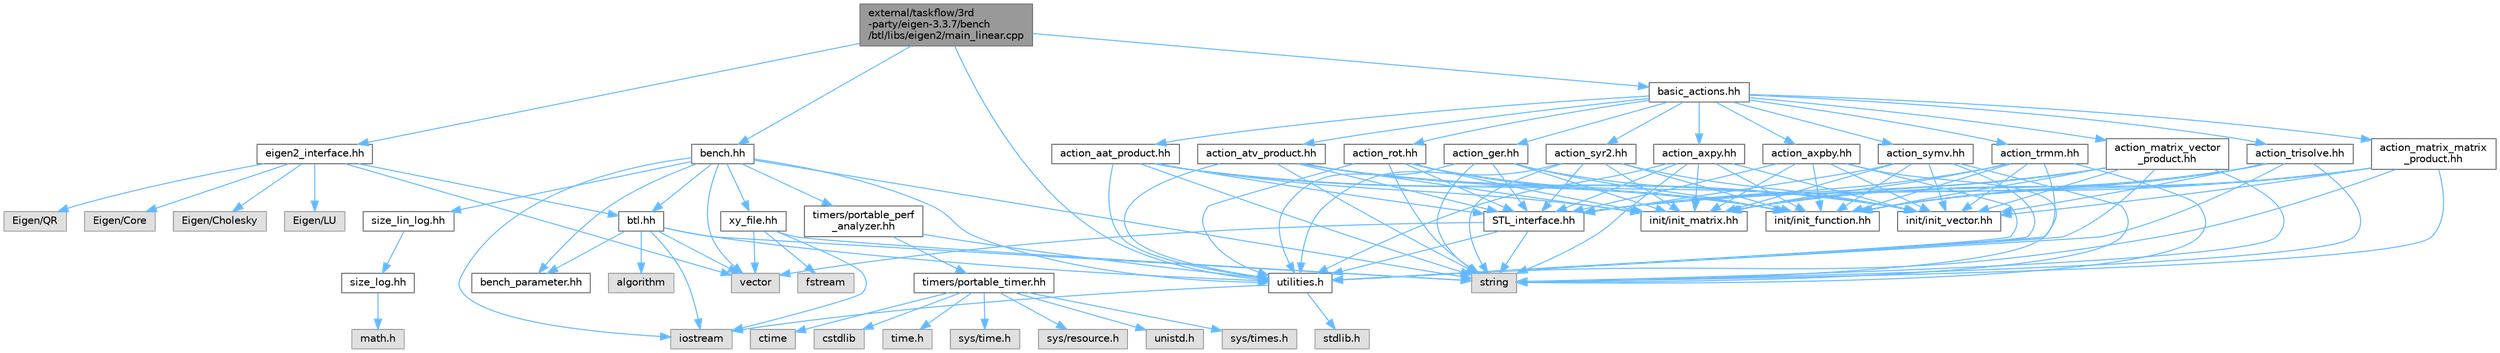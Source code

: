 digraph "external/taskflow/3rd-party/eigen-3.3.7/bench/btl/libs/eigen2/main_linear.cpp"
{
 // LATEX_PDF_SIZE
  bgcolor="transparent";
  edge [fontname=Helvetica,fontsize=10,labelfontname=Helvetica,labelfontsize=10];
  node [fontname=Helvetica,fontsize=10,shape=box,height=0.2,width=0.4];
  Node1 [id="Node000001",label="external/taskflow/3rd\l-party/eigen-3.3.7/bench\l/btl/libs/eigen2/main_linear.cpp",height=0.2,width=0.4,color="gray40", fillcolor="grey60", style="filled", fontcolor="black",tooltip=" "];
  Node1 -> Node2 [id="edge1_Node000001_Node000002",color="steelblue1",style="solid",tooltip=" "];
  Node2 [id="Node000002",label="utilities.h",height=0.2,width=0.4,color="grey40", fillcolor="white", style="filled",URL="$utilities_8h.html",tooltip=" "];
  Node2 -> Node3 [id="edge2_Node000002_Node000003",color="steelblue1",style="solid",tooltip=" "];
  Node3 [id="Node000003",label="stdlib.h",height=0.2,width=0.4,color="grey60", fillcolor="#E0E0E0", style="filled",tooltip=" "];
  Node2 -> Node4 [id="edge3_Node000002_Node000004",color="steelblue1",style="solid",tooltip=" "];
  Node4 [id="Node000004",label="iostream",height=0.2,width=0.4,color="grey60", fillcolor="#E0E0E0", style="filled",tooltip=" "];
  Node1 -> Node5 [id="edge4_Node000001_Node000005",color="steelblue1",style="solid",tooltip=" "];
  Node5 [id="Node000005",label="eigen2_interface.hh",height=0.2,width=0.4,color="grey40", fillcolor="white", style="filled",URL="$eigen2__interface_8hh.html",tooltip=" "];
  Node5 -> Node6 [id="edge5_Node000005_Node000006",color="steelblue1",style="solid",tooltip=" "];
  Node6 [id="Node000006",label="Eigen/Core",height=0.2,width=0.4,color="grey60", fillcolor="#E0E0E0", style="filled",tooltip=" "];
  Node5 -> Node7 [id="edge6_Node000005_Node000007",color="steelblue1",style="solid",tooltip=" "];
  Node7 [id="Node000007",label="Eigen/Cholesky",height=0.2,width=0.4,color="grey60", fillcolor="#E0E0E0", style="filled",tooltip=" "];
  Node5 -> Node8 [id="edge7_Node000005_Node000008",color="steelblue1",style="solid",tooltip=" "];
  Node8 [id="Node000008",label="Eigen/LU",height=0.2,width=0.4,color="grey60", fillcolor="#E0E0E0", style="filled",tooltip=" "];
  Node5 -> Node9 [id="edge8_Node000005_Node000009",color="steelblue1",style="solid",tooltip=" "];
  Node9 [id="Node000009",label="Eigen/QR",height=0.2,width=0.4,color="grey60", fillcolor="#E0E0E0", style="filled",tooltip=" "];
  Node5 -> Node10 [id="edge9_Node000005_Node000010",color="steelblue1",style="solid",tooltip=" "];
  Node10 [id="Node000010",label="vector",height=0.2,width=0.4,color="grey60", fillcolor="#E0E0E0", style="filled",tooltip=" "];
  Node5 -> Node11 [id="edge10_Node000005_Node000011",color="steelblue1",style="solid",tooltip=" "];
  Node11 [id="Node000011",label="btl.hh",height=0.2,width=0.4,color="grey40", fillcolor="white", style="filled",URL="$btl_8hh.html",tooltip=" "];
  Node11 -> Node12 [id="edge11_Node000011_Node000012",color="steelblue1",style="solid",tooltip=" "];
  Node12 [id="Node000012",label="bench_parameter.hh",height=0.2,width=0.4,color="grey40", fillcolor="white", style="filled",URL="$bench__parameter_8hh.html",tooltip=" "];
  Node11 -> Node4 [id="edge12_Node000011_Node000004",color="steelblue1",style="solid",tooltip=" "];
  Node11 -> Node13 [id="edge13_Node000011_Node000013",color="steelblue1",style="solid",tooltip=" "];
  Node13 [id="Node000013",label="algorithm",height=0.2,width=0.4,color="grey60", fillcolor="#E0E0E0", style="filled",tooltip=" "];
  Node11 -> Node10 [id="edge14_Node000011_Node000010",color="steelblue1",style="solid",tooltip=" "];
  Node11 -> Node14 [id="edge15_Node000011_Node000014",color="steelblue1",style="solid",tooltip=" "];
  Node14 [id="Node000014",label="string",height=0.2,width=0.4,color="grey60", fillcolor="#E0E0E0", style="filled",tooltip=" "];
  Node11 -> Node2 [id="edge16_Node000011_Node000002",color="steelblue1",style="solid",tooltip=" "];
  Node1 -> Node15 [id="edge17_Node000001_Node000015",color="steelblue1",style="solid",tooltip=" "];
  Node15 [id="Node000015",label="bench.hh",height=0.2,width=0.4,color="grey40", fillcolor="white", style="filled",URL="$bench_8hh.html",tooltip=" "];
  Node15 -> Node11 [id="edge18_Node000015_Node000011",color="steelblue1",style="solid",tooltip=" "];
  Node15 -> Node12 [id="edge19_Node000015_Node000012",color="steelblue1",style="solid",tooltip=" "];
  Node15 -> Node4 [id="edge20_Node000015_Node000004",color="steelblue1",style="solid",tooltip=" "];
  Node15 -> Node2 [id="edge21_Node000015_Node000002",color="steelblue1",style="solid",tooltip=" "];
  Node15 -> Node16 [id="edge22_Node000015_Node000016",color="steelblue1",style="solid",tooltip=" "];
  Node16 [id="Node000016",label="size_lin_log.hh",height=0.2,width=0.4,color="grey40", fillcolor="white", style="filled",URL="$size__lin__log_8hh.html",tooltip=" "];
  Node16 -> Node17 [id="edge23_Node000016_Node000017",color="steelblue1",style="solid",tooltip=" "];
  Node17 [id="Node000017",label="size_log.hh",height=0.2,width=0.4,color="grey40", fillcolor="white", style="filled",URL="$size__log_8hh.html",tooltip=" "];
  Node17 -> Node18 [id="edge24_Node000017_Node000018",color="steelblue1",style="solid",tooltip=" "];
  Node18 [id="Node000018",label="math.h",height=0.2,width=0.4,color="grey60", fillcolor="#E0E0E0", style="filled",tooltip=" "];
  Node15 -> Node19 [id="edge25_Node000015_Node000019",color="steelblue1",style="solid",tooltip=" "];
  Node19 [id="Node000019",label="xy_file.hh",height=0.2,width=0.4,color="grey40", fillcolor="white", style="filled",URL="$xy__file_8hh.html",tooltip=" "];
  Node19 -> Node20 [id="edge26_Node000019_Node000020",color="steelblue1",style="solid",tooltip=" "];
  Node20 [id="Node000020",label="fstream",height=0.2,width=0.4,color="grey60", fillcolor="#E0E0E0", style="filled",tooltip=" "];
  Node19 -> Node4 [id="edge27_Node000019_Node000004",color="steelblue1",style="solid",tooltip=" "];
  Node19 -> Node14 [id="edge28_Node000019_Node000014",color="steelblue1",style="solid",tooltip=" "];
  Node19 -> Node10 [id="edge29_Node000019_Node000010",color="steelblue1",style="solid",tooltip=" "];
  Node15 -> Node10 [id="edge30_Node000015_Node000010",color="steelblue1",style="solid",tooltip=" "];
  Node15 -> Node14 [id="edge31_Node000015_Node000014",color="steelblue1",style="solid",tooltip=" "];
  Node15 -> Node21 [id="edge32_Node000015_Node000021",color="steelblue1",style="solid",tooltip=" "];
  Node21 [id="Node000021",label="timers/portable_perf\l_analyzer.hh",height=0.2,width=0.4,color="grey40", fillcolor="white", style="filled",URL="$portable__perf__analyzer_8hh.html",tooltip=" "];
  Node21 -> Node2 [id="edge33_Node000021_Node000002",color="steelblue1",style="solid",tooltip=" "];
  Node21 -> Node22 [id="edge34_Node000021_Node000022",color="steelblue1",style="solid",tooltip=" "];
  Node22 [id="Node000022",label="timers/portable_timer.hh",height=0.2,width=0.4,color="grey40", fillcolor="white", style="filled",URL="$portable__timer_8hh.html",tooltip=" "];
  Node22 -> Node23 [id="edge35_Node000022_Node000023",color="steelblue1",style="solid",tooltip=" "];
  Node23 [id="Node000023",label="ctime",height=0.2,width=0.4,color="grey60", fillcolor="#E0E0E0", style="filled",tooltip=" "];
  Node22 -> Node24 [id="edge36_Node000022_Node000024",color="steelblue1",style="solid",tooltip=" "];
  Node24 [id="Node000024",label="cstdlib",height=0.2,width=0.4,color="grey60", fillcolor="#E0E0E0", style="filled",tooltip=" "];
  Node22 -> Node25 [id="edge37_Node000022_Node000025",color="steelblue1",style="solid",tooltip=" "];
  Node25 [id="Node000025",label="time.h",height=0.2,width=0.4,color="grey60", fillcolor="#E0E0E0", style="filled",tooltip=" "];
  Node22 -> Node26 [id="edge38_Node000022_Node000026",color="steelblue1",style="solid",tooltip=" "];
  Node26 [id="Node000026",label="sys/time.h",height=0.2,width=0.4,color="grey60", fillcolor="#E0E0E0", style="filled",tooltip=" "];
  Node22 -> Node27 [id="edge39_Node000022_Node000027",color="steelblue1",style="solid",tooltip=" "];
  Node27 [id="Node000027",label="sys/resource.h",height=0.2,width=0.4,color="grey60", fillcolor="#E0E0E0", style="filled",tooltip=" "];
  Node22 -> Node28 [id="edge40_Node000022_Node000028",color="steelblue1",style="solid",tooltip=" "];
  Node28 [id="Node000028",label="unistd.h",height=0.2,width=0.4,color="grey60", fillcolor="#E0E0E0", style="filled",tooltip=" "];
  Node22 -> Node29 [id="edge41_Node000022_Node000029",color="steelblue1",style="solid",tooltip=" "];
  Node29 [id="Node000029",label="sys/times.h",height=0.2,width=0.4,color="grey60", fillcolor="#E0E0E0", style="filled",tooltip=" "];
  Node1 -> Node30 [id="edge42_Node000001_Node000030",color="steelblue1",style="solid",tooltip=" "];
  Node30 [id="Node000030",label="basic_actions.hh",height=0.2,width=0.4,color="grey40", fillcolor="white", style="filled",URL="$basic__actions_8hh.html",tooltip=" "];
  Node30 -> Node31 [id="edge43_Node000030_Node000031",color="steelblue1",style="solid",tooltip=" "];
  Node31 [id="Node000031",label="action_axpy.hh",height=0.2,width=0.4,color="grey40", fillcolor="white", style="filled",URL="$action__axpy_8hh.html",tooltip=" "];
  Node31 -> Node2 [id="edge44_Node000031_Node000002",color="steelblue1",style="solid",tooltip=" "];
  Node31 -> Node32 [id="edge45_Node000031_Node000032",color="steelblue1",style="solid",tooltip=" "];
  Node32 [id="Node000032",label="STL_interface.hh",height=0.2,width=0.4,color="grey40", fillcolor="white", style="filled",URL="$_s_t_l__interface_8hh.html",tooltip=" "];
  Node32 -> Node14 [id="edge46_Node000032_Node000014",color="steelblue1",style="solid",tooltip=" "];
  Node32 -> Node10 [id="edge47_Node000032_Node000010",color="steelblue1",style="solid",tooltip=" "];
  Node32 -> Node2 [id="edge48_Node000032_Node000002",color="steelblue1",style="solid",tooltip=" "];
  Node31 -> Node14 [id="edge49_Node000031_Node000014",color="steelblue1",style="solid",tooltip=" "];
  Node31 -> Node33 [id="edge50_Node000031_Node000033",color="steelblue1",style="solid",tooltip=" "];
  Node33 [id="Node000033",label="init/init_function.hh",height=0.2,width=0.4,color="grey40", fillcolor="white", style="filled",URL="$init__function_8hh.html",tooltip=" "];
  Node31 -> Node34 [id="edge51_Node000031_Node000034",color="steelblue1",style="solid",tooltip=" "];
  Node34 [id="Node000034",label="init/init_vector.hh",height=0.2,width=0.4,color="grey40", fillcolor="white", style="filled",URL="$init__vector_8hh.html",tooltip=" "];
  Node31 -> Node35 [id="edge52_Node000031_Node000035",color="steelblue1",style="solid",tooltip=" "];
  Node35 [id="Node000035",label="init/init_matrix.hh",height=0.2,width=0.4,color="grey40", fillcolor="white", style="filled",URL="$init__matrix_8hh.html",tooltip=" "];
  Node30 -> Node36 [id="edge53_Node000030_Node000036",color="steelblue1",style="solid",tooltip=" "];
  Node36 [id="Node000036",label="action_axpby.hh",height=0.2,width=0.4,color="grey40", fillcolor="white", style="filled",URL="$action__axpby_8hh.html",tooltip=" "];
  Node36 -> Node2 [id="edge54_Node000036_Node000002",color="steelblue1",style="solid",tooltip=" "];
  Node36 -> Node32 [id="edge55_Node000036_Node000032",color="steelblue1",style="solid",tooltip=" "];
  Node36 -> Node14 [id="edge56_Node000036_Node000014",color="steelblue1",style="solid",tooltip=" "];
  Node36 -> Node33 [id="edge57_Node000036_Node000033",color="steelblue1",style="solid",tooltip=" "];
  Node36 -> Node34 [id="edge58_Node000036_Node000034",color="steelblue1",style="solid",tooltip=" "];
  Node36 -> Node35 [id="edge59_Node000036_Node000035",color="steelblue1",style="solid",tooltip=" "];
  Node30 -> Node37 [id="edge60_Node000030_Node000037",color="steelblue1",style="solid",tooltip=" "];
  Node37 [id="Node000037",label="action_matrix_vector\l_product.hh",height=0.2,width=0.4,color="grey40", fillcolor="white", style="filled",URL="$action__matrix__vector__product_8hh.html",tooltip=" "];
  Node37 -> Node2 [id="edge61_Node000037_Node000002",color="steelblue1",style="solid",tooltip=" "];
  Node37 -> Node32 [id="edge62_Node000037_Node000032",color="steelblue1",style="solid",tooltip=" "];
  Node37 -> Node14 [id="edge63_Node000037_Node000014",color="steelblue1",style="solid",tooltip=" "];
  Node37 -> Node33 [id="edge64_Node000037_Node000033",color="steelblue1",style="solid",tooltip=" "];
  Node37 -> Node34 [id="edge65_Node000037_Node000034",color="steelblue1",style="solid",tooltip=" "];
  Node37 -> Node35 [id="edge66_Node000037_Node000035",color="steelblue1",style="solid",tooltip=" "];
  Node30 -> Node38 [id="edge67_Node000030_Node000038",color="steelblue1",style="solid",tooltip=" "];
  Node38 [id="Node000038",label="action_atv_product.hh",height=0.2,width=0.4,color="grey40", fillcolor="white", style="filled",URL="$action__atv__product_8hh.html",tooltip=" "];
  Node38 -> Node2 [id="edge68_Node000038_Node000002",color="steelblue1",style="solid",tooltip=" "];
  Node38 -> Node32 [id="edge69_Node000038_Node000032",color="steelblue1",style="solid",tooltip=" "];
  Node38 -> Node14 [id="edge70_Node000038_Node000014",color="steelblue1",style="solid",tooltip=" "];
  Node38 -> Node33 [id="edge71_Node000038_Node000033",color="steelblue1",style="solid",tooltip=" "];
  Node38 -> Node34 [id="edge72_Node000038_Node000034",color="steelblue1",style="solid",tooltip=" "];
  Node38 -> Node35 [id="edge73_Node000038_Node000035",color="steelblue1",style="solid",tooltip=" "];
  Node30 -> Node39 [id="edge74_Node000030_Node000039",color="steelblue1",style="solid",tooltip=" "];
  Node39 [id="Node000039",label="action_matrix_matrix\l_product.hh",height=0.2,width=0.4,color="grey40", fillcolor="white", style="filled",URL="$action__matrix__matrix__product_8hh.html",tooltip=" "];
  Node39 -> Node2 [id="edge75_Node000039_Node000002",color="steelblue1",style="solid",tooltip=" "];
  Node39 -> Node32 [id="edge76_Node000039_Node000032",color="steelblue1",style="solid",tooltip=" "];
  Node39 -> Node14 [id="edge77_Node000039_Node000014",color="steelblue1",style="solid",tooltip=" "];
  Node39 -> Node33 [id="edge78_Node000039_Node000033",color="steelblue1",style="solid",tooltip=" "];
  Node39 -> Node34 [id="edge79_Node000039_Node000034",color="steelblue1",style="solid",tooltip=" "];
  Node39 -> Node35 [id="edge80_Node000039_Node000035",color="steelblue1",style="solid",tooltip=" "];
  Node30 -> Node40 [id="edge81_Node000030_Node000040",color="steelblue1",style="solid",tooltip=" "];
  Node40 [id="Node000040",label="action_aat_product.hh",height=0.2,width=0.4,color="grey40", fillcolor="white", style="filled",URL="$action__aat__product_8hh.html",tooltip=" "];
  Node40 -> Node2 [id="edge82_Node000040_Node000002",color="steelblue1",style="solid",tooltip=" "];
  Node40 -> Node32 [id="edge83_Node000040_Node000032",color="steelblue1",style="solid",tooltip=" "];
  Node40 -> Node14 [id="edge84_Node000040_Node000014",color="steelblue1",style="solid",tooltip=" "];
  Node40 -> Node33 [id="edge85_Node000040_Node000033",color="steelblue1",style="solid",tooltip=" "];
  Node40 -> Node34 [id="edge86_Node000040_Node000034",color="steelblue1",style="solid",tooltip=" "];
  Node40 -> Node35 [id="edge87_Node000040_Node000035",color="steelblue1",style="solid",tooltip=" "];
  Node30 -> Node41 [id="edge88_Node000030_Node000041",color="steelblue1",style="solid",tooltip=" "];
  Node41 [id="Node000041",label="action_trisolve.hh",height=0.2,width=0.4,color="grey40", fillcolor="white", style="filled",URL="$action__trisolve_8hh.html",tooltip=" "];
  Node41 -> Node2 [id="edge89_Node000041_Node000002",color="steelblue1",style="solid",tooltip=" "];
  Node41 -> Node32 [id="edge90_Node000041_Node000032",color="steelblue1",style="solid",tooltip=" "];
  Node41 -> Node14 [id="edge91_Node000041_Node000014",color="steelblue1",style="solid",tooltip=" "];
  Node41 -> Node33 [id="edge92_Node000041_Node000033",color="steelblue1",style="solid",tooltip=" "];
  Node41 -> Node34 [id="edge93_Node000041_Node000034",color="steelblue1",style="solid",tooltip=" "];
  Node41 -> Node35 [id="edge94_Node000041_Node000035",color="steelblue1",style="solid",tooltip=" "];
  Node30 -> Node42 [id="edge95_Node000030_Node000042",color="steelblue1",style="solid",tooltip=" "];
  Node42 [id="Node000042",label="action_trmm.hh",height=0.2,width=0.4,color="grey40", fillcolor="white", style="filled",URL="$action__trmm_8hh.html",tooltip=" "];
  Node42 -> Node2 [id="edge96_Node000042_Node000002",color="steelblue1",style="solid",tooltip=" "];
  Node42 -> Node32 [id="edge97_Node000042_Node000032",color="steelblue1",style="solid",tooltip=" "];
  Node42 -> Node14 [id="edge98_Node000042_Node000014",color="steelblue1",style="solid",tooltip=" "];
  Node42 -> Node33 [id="edge99_Node000042_Node000033",color="steelblue1",style="solid",tooltip=" "];
  Node42 -> Node34 [id="edge100_Node000042_Node000034",color="steelblue1",style="solid",tooltip=" "];
  Node42 -> Node35 [id="edge101_Node000042_Node000035",color="steelblue1",style="solid",tooltip=" "];
  Node30 -> Node43 [id="edge102_Node000030_Node000043",color="steelblue1",style="solid",tooltip=" "];
  Node43 [id="Node000043",label="action_symv.hh",height=0.2,width=0.4,color="grey40", fillcolor="white", style="filled",URL="$action__symv_8hh.html",tooltip=" "];
  Node43 -> Node2 [id="edge103_Node000043_Node000002",color="steelblue1",style="solid",tooltip=" "];
  Node43 -> Node32 [id="edge104_Node000043_Node000032",color="steelblue1",style="solid",tooltip=" "];
  Node43 -> Node14 [id="edge105_Node000043_Node000014",color="steelblue1",style="solid",tooltip=" "];
  Node43 -> Node33 [id="edge106_Node000043_Node000033",color="steelblue1",style="solid",tooltip=" "];
  Node43 -> Node34 [id="edge107_Node000043_Node000034",color="steelblue1",style="solid",tooltip=" "];
  Node43 -> Node35 [id="edge108_Node000043_Node000035",color="steelblue1",style="solid",tooltip=" "];
  Node30 -> Node44 [id="edge109_Node000030_Node000044",color="steelblue1",style="solid",tooltip=" "];
  Node44 [id="Node000044",label="action_syr2.hh",height=0.2,width=0.4,color="grey40", fillcolor="white", style="filled",URL="$action__syr2_8hh.html",tooltip=" "];
  Node44 -> Node2 [id="edge110_Node000044_Node000002",color="steelblue1",style="solid",tooltip=" "];
  Node44 -> Node32 [id="edge111_Node000044_Node000032",color="steelblue1",style="solid",tooltip=" "];
  Node44 -> Node14 [id="edge112_Node000044_Node000014",color="steelblue1",style="solid",tooltip=" "];
  Node44 -> Node33 [id="edge113_Node000044_Node000033",color="steelblue1",style="solid",tooltip=" "];
  Node44 -> Node34 [id="edge114_Node000044_Node000034",color="steelblue1",style="solid",tooltip=" "];
  Node44 -> Node35 [id="edge115_Node000044_Node000035",color="steelblue1",style="solid",tooltip=" "];
  Node30 -> Node45 [id="edge116_Node000030_Node000045",color="steelblue1",style="solid",tooltip=" "];
  Node45 [id="Node000045",label="action_ger.hh",height=0.2,width=0.4,color="grey40", fillcolor="white", style="filled",URL="$action__ger_8hh.html",tooltip=" "];
  Node45 -> Node2 [id="edge117_Node000045_Node000002",color="steelblue1",style="solid",tooltip=" "];
  Node45 -> Node32 [id="edge118_Node000045_Node000032",color="steelblue1",style="solid",tooltip=" "];
  Node45 -> Node14 [id="edge119_Node000045_Node000014",color="steelblue1",style="solid",tooltip=" "];
  Node45 -> Node33 [id="edge120_Node000045_Node000033",color="steelblue1",style="solid",tooltip=" "];
  Node45 -> Node34 [id="edge121_Node000045_Node000034",color="steelblue1",style="solid",tooltip=" "];
  Node45 -> Node35 [id="edge122_Node000045_Node000035",color="steelblue1",style="solid",tooltip=" "];
  Node30 -> Node46 [id="edge123_Node000030_Node000046",color="steelblue1",style="solid",tooltip=" "];
  Node46 [id="Node000046",label="action_rot.hh",height=0.2,width=0.4,color="grey40", fillcolor="white", style="filled",URL="$action__rot_8hh.html",tooltip=" "];
  Node46 -> Node2 [id="edge124_Node000046_Node000002",color="steelblue1",style="solid",tooltip=" "];
  Node46 -> Node32 [id="edge125_Node000046_Node000032",color="steelblue1",style="solid",tooltip=" "];
  Node46 -> Node14 [id="edge126_Node000046_Node000014",color="steelblue1",style="solid",tooltip=" "];
  Node46 -> Node33 [id="edge127_Node000046_Node000033",color="steelblue1",style="solid",tooltip=" "];
  Node46 -> Node34 [id="edge128_Node000046_Node000034",color="steelblue1",style="solid",tooltip=" "];
  Node46 -> Node35 [id="edge129_Node000046_Node000035",color="steelblue1",style="solid",tooltip=" "];
}
